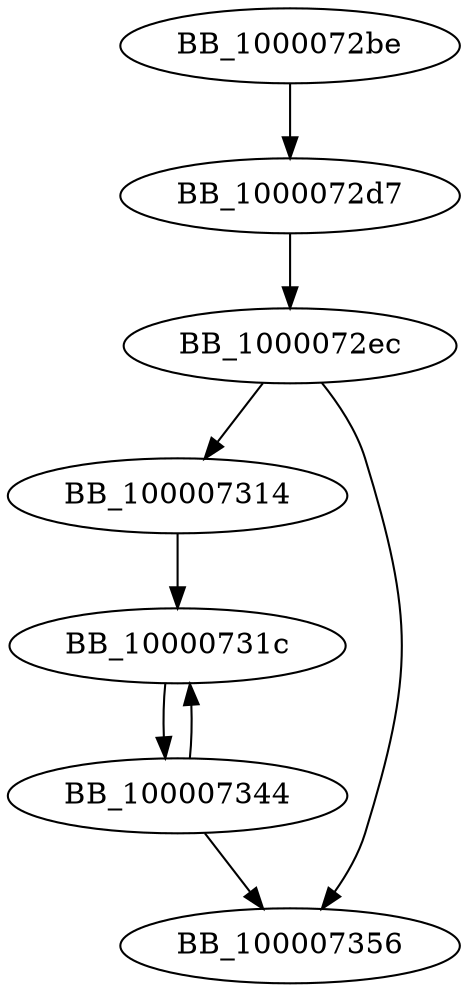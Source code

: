 DiGraph __Z13stringFromHexPcRi{
BB_1000072be->BB_1000072d7
BB_1000072d7->BB_1000072ec
BB_1000072ec->BB_100007314
BB_1000072ec->BB_100007356
BB_100007314->BB_10000731c
BB_10000731c->BB_100007344
BB_100007344->BB_10000731c
BB_100007344->BB_100007356
}

